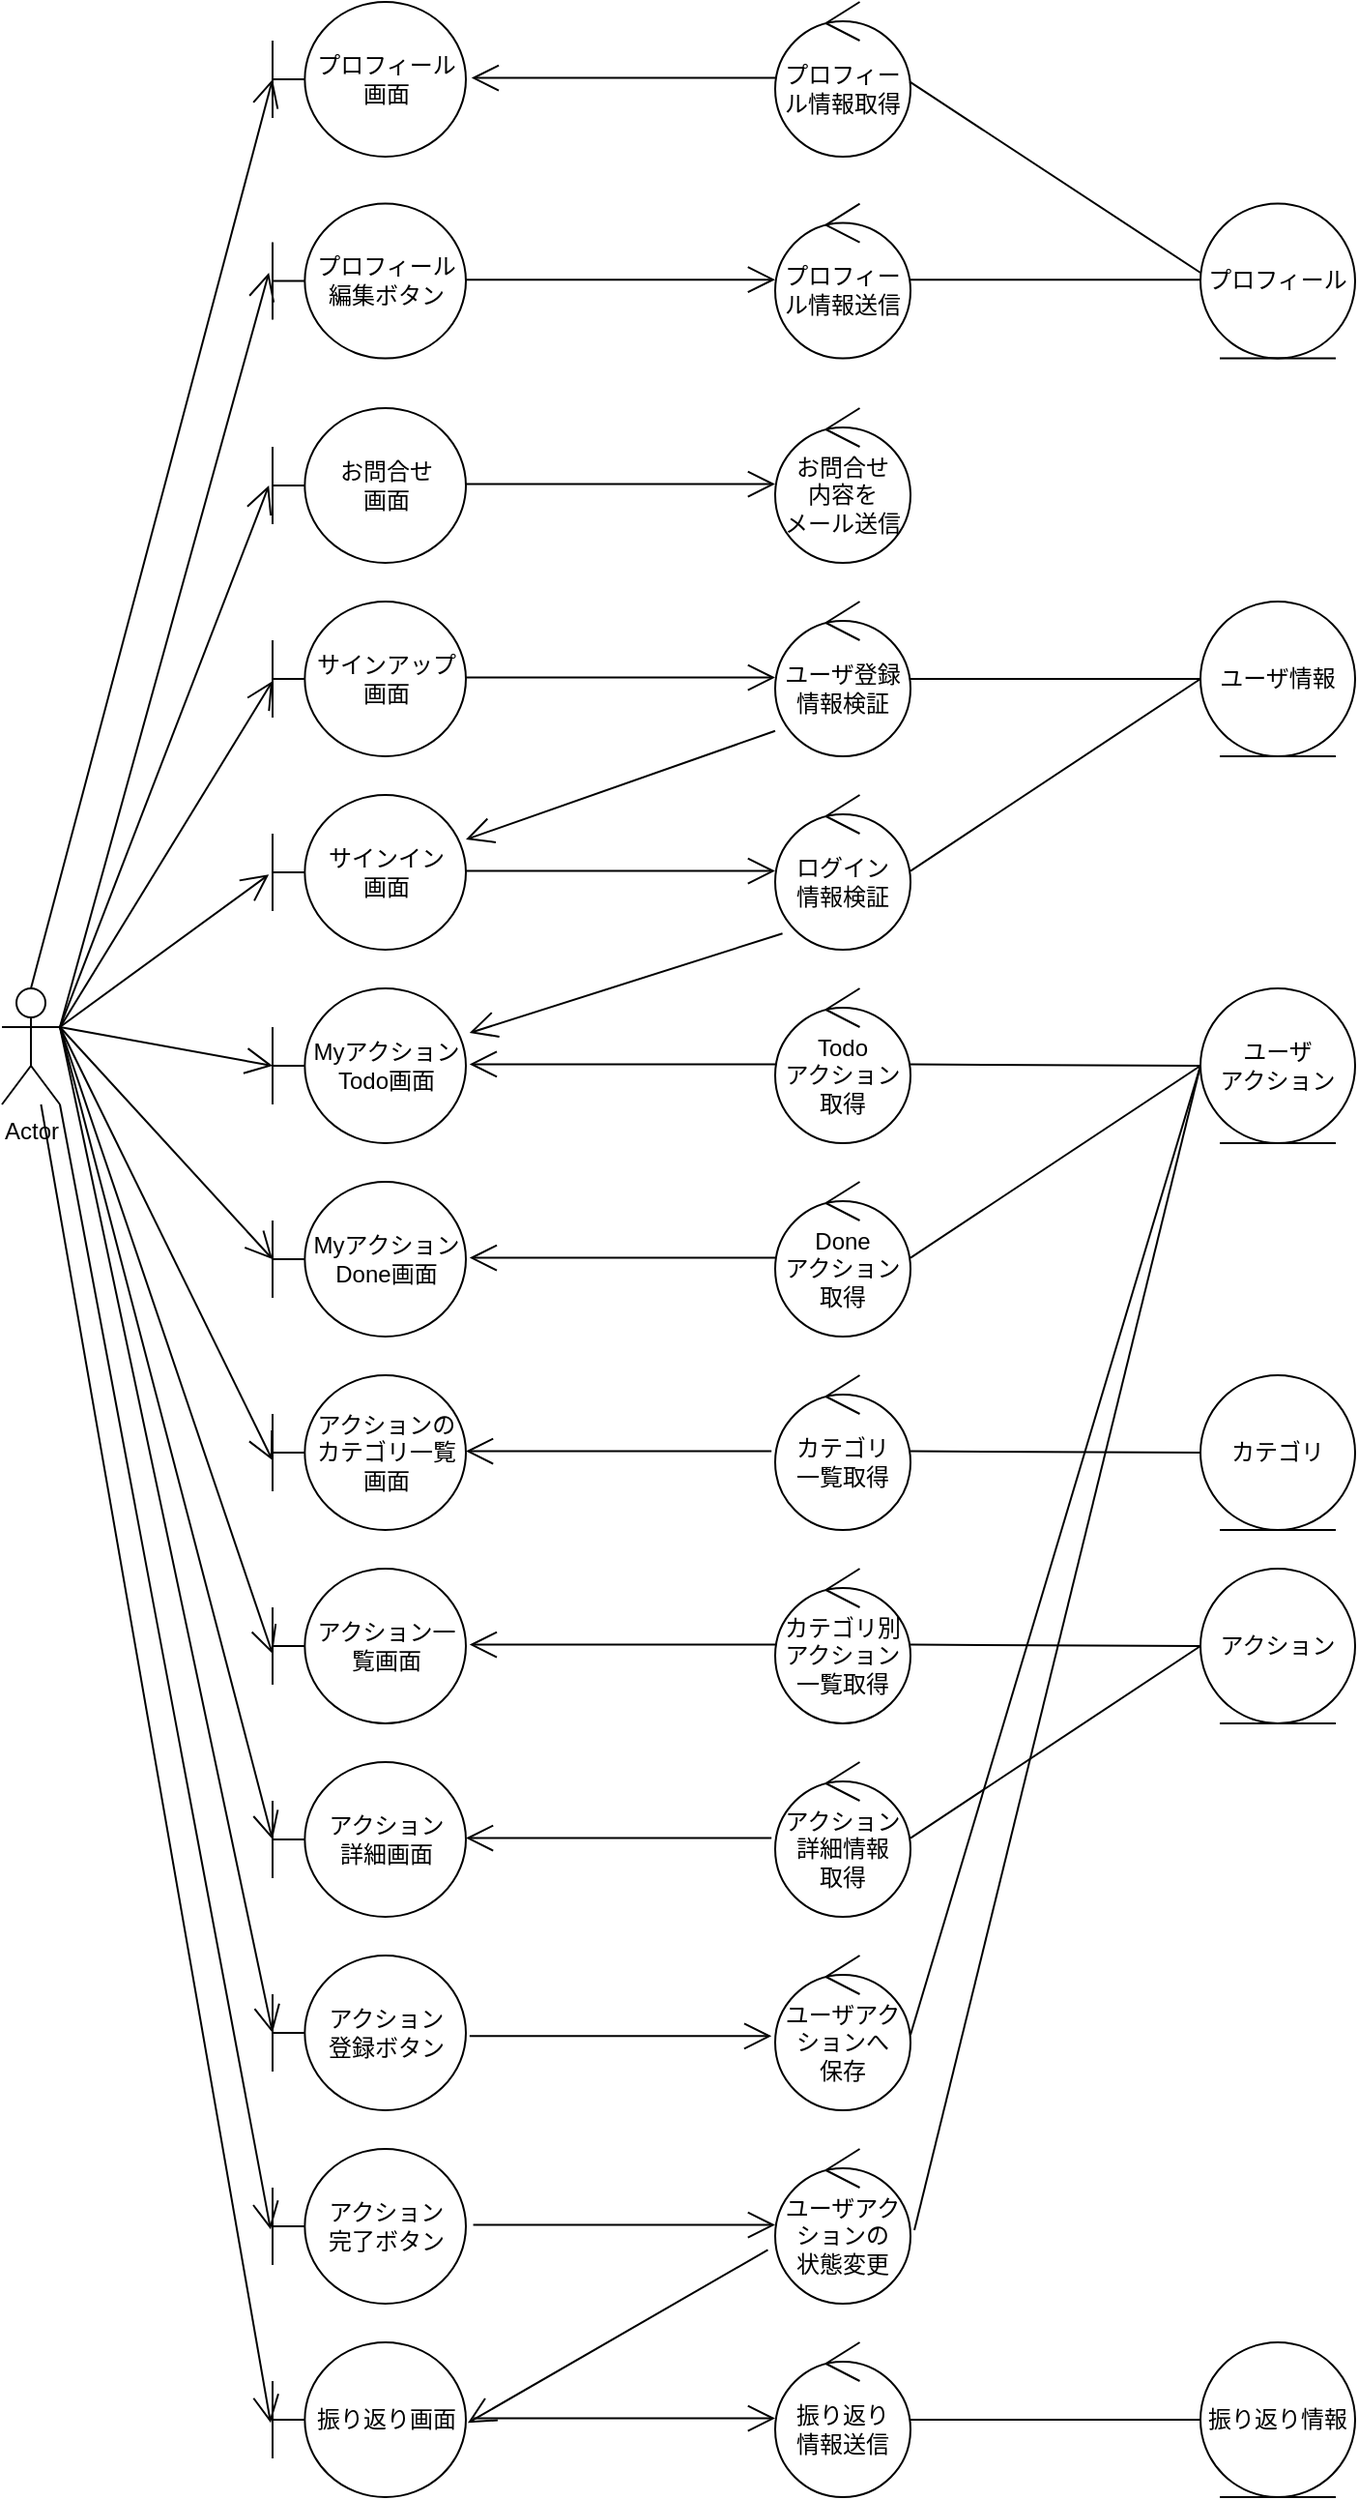 <mxfile version="12.5.5" type="device"><diagram id="KqSLxzMbExZYQfqhFWNA" name="Page-1"><mxGraphModel dx="1703" dy="1946" grid="1" gridSize="10" guides="1" tooltips="1" connect="1" arrows="1" fold="1" page="1" pageScale="1" pageWidth="827" pageHeight="1169" math="0" shadow="0"><root><mxCell id="0"/><mxCell id="1" parent="0"/><mxCell id="BV4HAHzRhdSxQi9oOHqf-1" value="Actor" style="shape=umlActor;verticalLabelPosition=bottom;labelBackgroundColor=#ffffff;verticalAlign=top;html=1;outlineConnect=0;" vertex="1" parent="1"><mxGeometry x="100" y="380" width="30" height="60" as="geometry"/></mxCell><mxCell id="BV4HAHzRhdSxQi9oOHqf-2" value="サインイン&lt;br&gt;画面" style="shape=umlBoundary;whiteSpace=wrap;html=1;" vertex="1" parent="1"><mxGeometry x="240" y="280" width="100" height="80" as="geometry"/></mxCell><mxCell id="BV4HAHzRhdSxQi9oOHqf-3" value="ユーザ情報" style="ellipse;shape=umlEntity;whiteSpace=wrap;html=1;" vertex="1" parent="1"><mxGeometry x="720" y="180" width="80" height="80" as="geometry"/></mxCell><mxCell id="BV4HAHzRhdSxQi9oOHqf-4" value="ログイン&lt;br&gt;情報検証" style="ellipse;shape=umlControl;whiteSpace=wrap;html=1;" vertex="1" parent="1"><mxGeometry x="500" y="280" width="70" height="80" as="geometry"/></mxCell><mxCell id="BV4HAHzRhdSxQi9oOHqf-5" value="アクションの&lt;br&gt;カテゴリ一覧&lt;br&gt;画面" style="shape=umlBoundary;whiteSpace=wrap;html=1;" vertex="1" parent="1"><mxGeometry x="240" y="580" width="100" height="80" as="geometry"/></mxCell><mxCell id="BV4HAHzRhdSxQi9oOHqf-6" value="サインアップ&lt;br&gt;画面" style="shape=umlBoundary;whiteSpace=wrap;html=1;" vertex="1" parent="1"><mxGeometry x="240" y="180" width="100" height="80" as="geometry"/></mxCell><mxCell id="BV4HAHzRhdSxQi9oOHqf-7" value="Myアクション&lt;br&gt;Done画面" style="shape=umlBoundary;whiteSpace=wrap;html=1;" vertex="1" parent="1"><mxGeometry x="240" y="480" width="100" height="80" as="geometry"/></mxCell><mxCell id="BV4HAHzRhdSxQi9oOHqf-9" value="プロフィール" style="ellipse;shape=umlEntity;whiteSpace=wrap;html=1;" vertex="1" parent="1"><mxGeometry x="720" y="-25.72" width="80" height="80" as="geometry"/></mxCell><mxCell id="BV4HAHzRhdSxQi9oOHqf-10" value="カテゴリ" style="ellipse;shape=umlEntity;whiteSpace=wrap;html=1;" vertex="1" parent="1"><mxGeometry x="720" y="580" width="80" height="80" as="geometry"/></mxCell><mxCell id="BV4HAHzRhdSxQi9oOHqf-11" value="ユーザ&lt;br&gt;アクション" style="ellipse;shape=umlEntity;whiteSpace=wrap;html=1;" vertex="1" parent="1"><mxGeometry x="720" y="380" width="80" height="80" as="geometry"/></mxCell><mxCell id="BV4HAHzRhdSxQi9oOHqf-12" value="振り返り情報" style="ellipse;shape=umlEntity;whiteSpace=wrap;html=1;" vertex="1" parent="1"><mxGeometry x="720" y="1080" width="80" height="80" as="geometry"/></mxCell><mxCell id="BV4HAHzRhdSxQi9oOHqf-13" value="プロフィール&lt;br&gt;編集ボタン" style="shape=umlBoundary;whiteSpace=wrap;html=1;" vertex="1" parent="1"><mxGeometry x="240" y="-25.72" width="100" height="80" as="geometry"/></mxCell><mxCell id="BV4HAHzRhdSxQi9oOHqf-14" value="アクション一覧画面" style="shape=umlBoundary;whiteSpace=wrap;html=1;" vertex="1" parent="1"><mxGeometry x="240" y="680" width="100" height="80" as="geometry"/></mxCell><mxCell id="BV4HAHzRhdSxQi9oOHqf-15" value="アクション&lt;br&gt;詳細画面" style="shape=umlBoundary;whiteSpace=wrap;html=1;" vertex="1" parent="1"><mxGeometry x="240" y="780" width="100" height="80" as="geometry"/></mxCell><mxCell id="BV4HAHzRhdSxQi9oOHqf-16" value="振り返り画面" style="shape=umlBoundary;whiteSpace=wrap;html=1;" vertex="1" parent="1"><mxGeometry x="240" y="1080" width="100" height="80" as="geometry"/></mxCell><mxCell id="BV4HAHzRhdSxQi9oOHqf-18" value="お問合せ&lt;br&gt;画面" style="shape=umlBoundary;whiteSpace=wrap;html=1;" vertex="1" parent="1"><mxGeometry x="240" y="80" width="100" height="80" as="geometry"/></mxCell><mxCell id="BV4HAHzRhdSxQi9oOHqf-19" value="ユーザ登録&lt;br&gt;情報検証" style="ellipse;shape=umlControl;whiteSpace=wrap;html=1;" vertex="1" parent="1"><mxGeometry x="500" y="180" width="70" height="80" as="geometry"/></mxCell><mxCell id="BV4HAHzRhdSxQi9oOHqf-20" value="" style="endArrow=open;endFill=1;endSize=12;html=1;" edge="1" parent="1"><mxGeometry width="160" relative="1" as="geometry"><mxPoint x="340" y="219.29" as="sourcePoint"/><mxPoint x="500" y="219.29" as="targetPoint"/></mxGeometry></mxCell><mxCell id="BV4HAHzRhdSxQi9oOHqf-22" value="" style="endArrow=open;endFill=1;endSize=12;html=1;exitX=1;exitY=0.333;exitDx=0;exitDy=0;exitPerimeter=0;entryX=-0.019;entryY=0.514;entryDx=0;entryDy=0;entryPerimeter=0;" edge="1" parent="1" source="BV4HAHzRhdSxQi9oOHqf-1" target="BV4HAHzRhdSxQi9oOHqf-2"><mxGeometry width="160" relative="1" as="geometry"><mxPoint x="140.0" y="410" as="sourcePoint"/><mxPoint x="220" y="350" as="targetPoint"/></mxGeometry></mxCell><mxCell id="BV4HAHzRhdSxQi9oOHqf-26" value="" style="endArrow=open;endFill=1;endSize=12;html=1;" edge="1" parent="1"><mxGeometry width="160" relative="1" as="geometry"><mxPoint x="340.0" y="319.29" as="sourcePoint"/><mxPoint x="500.0" y="319.29" as="targetPoint"/></mxGeometry></mxCell><mxCell id="BV4HAHzRhdSxQi9oOHqf-27" value="" style="endArrow=open;endFill=1;endSize=12;html=1;entryX=0;entryY=0.514;entryDx=0;entryDy=0;entryPerimeter=0;" edge="1" parent="1" target="BV4HAHzRhdSxQi9oOHqf-6"><mxGeometry width="160" relative="1" as="geometry"><mxPoint x="130.0" y="400.29" as="sourcePoint"/><mxPoint x="290" y="400" as="targetPoint"/><Array as="points"/></mxGeometry></mxCell><mxCell id="BV4HAHzRhdSxQi9oOHqf-33" value="" style="endArrow=open;endFill=1;endSize=12;html=1;entryX=-0.019;entryY=0.514;entryDx=0;entryDy=0;entryPerimeter=0;" edge="1" parent="1"><mxGeometry width="160" relative="1" as="geometry"><mxPoint x="130" y="400" as="sourcePoint"/><mxPoint x="238.1" y="120.0" as="targetPoint"/></mxGeometry></mxCell><mxCell id="BV4HAHzRhdSxQi9oOHqf-34" value="" style="endArrow=open;endFill=1;endSize=12;html=1;entryX=0;entryY=0.514;entryDx=0;entryDy=0;entryPerimeter=0;" edge="1" parent="1"><mxGeometry width="160" relative="1" as="geometry"><mxPoint x="130" y="400" as="sourcePoint"/><mxPoint x="240" y="420" as="targetPoint"/><Array as="points"/></mxGeometry></mxCell><mxCell id="BV4HAHzRhdSxQi9oOHqf-35" value="" style="endArrow=open;endFill=1;endSize=12;html=1;entryX=0;entryY=0.514;entryDx=0;entryDy=0;entryPerimeter=0;" edge="1" parent="1"><mxGeometry width="160" relative="1" as="geometry"><mxPoint x="130" y="400" as="sourcePoint"/><mxPoint x="240" y="520.0" as="targetPoint"/><Array as="points"/></mxGeometry></mxCell><mxCell id="BV4HAHzRhdSxQi9oOHqf-36" value="" style="endArrow=open;endFill=1;endSize=12;html=1;entryX=0;entryY=0.514;entryDx=0;entryDy=0;entryPerimeter=0;" edge="1" parent="1"><mxGeometry width="160" relative="1" as="geometry"><mxPoint x="130" y="400" as="sourcePoint"/><mxPoint x="240" y="624" as="targetPoint"/><Array as="points"/></mxGeometry></mxCell><mxCell id="BV4HAHzRhdSxQi9oOHqf-41" value="" style="endArrow=none;html=1;entryX=0;entryY=0.5;entryDx=0;entryDy=0;" edge="1" parent="1" target="BV4HAHzRhdSxQi9oOHqf-3"><mxGeometry width="50" height="50" relative="1" as="geometry"><mxPoint x="570" y="220" as="sourcePoint"/><mxPoint x="620" y="170" as="targetPoint"/></mxGeometry></mxCell><mxCell id="BV4HAHzRhdSxQi9oOHqf-42" value="" style="endArrow=none;html=1;entryX=0;entryY=0.5;entryDx=0;entryDy=0;" edge="1" parent="1" target="BV4HAHzRhdSxQi9oOHqf-3"><mxGeometry width="50" height="50" relative="1" as="geometry"><mxPoint x="570.0" y="319.29" as="sourcePoint"/><mxPoint x="720" y="319.29" as="targetPoint"/></mxGeometry></mxCell><mxCell id="BV4HAHzRhdSxQi9oOHqf-43" value="Todo&lt;br&gt;アクション&lt;br&gt;取得" style="ellipse;shape=umlControl;whiteSpace=wrap;html=1;" vertex="1" parent="1"><mxGeometry x="500" y="380" width="70" height="80" as="geometry"/></mxCell><mxCell id="BV4HAHzRhdSxQi9oOHqf-44" value="" style="endArrow=open;endFill=1;endSize=12;html=1;exitX=0;exitY=0.836;exitDx=0;exitDy=0;exitPerimeter=0;entryX=1;entryY=0.288;entryDx=0;entryDy=0;entryPerimeter=0;" edge="1" parent="1" source="BV4HAHzRhdSxQi9oOHqf-19" target="BV4HAHzRhdSxQi9oOHqf-2"><mxGeometry width="160" relative="1" as="geometry"><mxPoint x="360.0" y="280.0" as="sourcePoint"/><mxPoint x="520.0" y="280.0" as="targetPoint"/></mxGeometry></mxCell><mxCell id="BV4HAHzRhdSxQi9oOHqf-45" value="Myアクション&lt;br&gt;Todo画面" style="shape=umlBoundary;whiteSpace=wrap;html=1;" vertex="1" parent="1"><mxGeometry x="240" y="380" width="100" height="80" as="geometry"/></mxCell><mxCell id="BV4HAHzRhdSxQi9oOHqf-46" value="" style="endArrow=open;endFill=1;endSize=12;html=1;exitX=0.054;exitY=0.895;exitDx=0;exitDy=0;exitPerimeter=0;entryX=1.019;entryY=0.288;entryDx=0;entryDy=0;entryPerimeter=0;" edge="1" parent="1" source="BV4HAHzRhdSxQi9oOHqf-4"><mxGeometry width="160" relative="1" as="geometry"><mxPoint x="510.0" y="383.84" as="sourcePoint"/><mxPoint x="341.9" y="403.04" as="targetPoint"/></mxGeometry></mxCell><mxCell id="BV4HAHzRhdSxQi9oOHqf-47" value="" style="endArrow=open;endFill=1;endSize=12;html=1;exitX=0;exitY=0.49;exitDx=0;exitDy=0;exitPerimeter=0;entryX=1.019;entryY=0.49;entryDx=0;entryDy=0;entryPerimeter=0;" edge="1" parent="1" source="BV4HAHzRhdSxQi9oOHqf-43"><mxGeometry width="160" relative="1" as="geometry"><mxPoint x="513.78" y="370" as="sourcePoint"/><mxPoint x="341.9" y="419.2" as="targetPoint"/></mxGeometry></mxCell><mxCell id="BV4HAHzRhdSxQi9oOHqf-49" value="" style="endArrow=none;html=1;entryX=0;entryY=0.5;entryDx=0;entryDy=0;" edge="1" parent="1" target="BV4HAHzRhdSxQi9oOHqf-11"><mxGeometry width="50" height="50" relative="1" as="geometry"><mxPoint x="570.0" y="419.29" as="sourcePoint"/><mxPoint x="720" y="320" as="targetPoint"/></mxGeometry></mxCell><mxCell id="BV4HAHzRhdSxQi9oOHqf-50" value="Done&lt;br&gt;アクション&lt;br&gt;取得" style="ellipse;shape=umlControl;whiteSpace=wrap;html=1;" vertex="1" parent="1"><mxGeometry x="500" y="480" width="70" height="80" as="geometry"/></mxCell><mxCell id="BV4HAHzRhdSxQi9oOHqf-53" value="" style="endArrow=open;endFill=1;endSize=12;html=1;exitX=0;exitY=0.49;exitDx=0;exitDy=0;exitPerimeter=0;entryX=1.019;entryY=0.49;entryDx=0;entryDy=0;entryPerimeter=0;" edge="1" parent="1"><mxGeometry width="160" relative="1" as="geometry"><mxPoint x="500.0" y="519.29" as="sourcePoint"/><mxPoint x="341.9" y="519.29" as="targetPoint"/></mxGeometry></mxCell><mxCell id="BV4HAHzRhdSxQi9oOHqf-54" value="" style="endArrow=none;html=1;" edge="1" parent="1"><mxGeometry width="50" height="50" relative="1" as="geometry"><mxPoint x="570.0" y="519.29" as="sourcePoint"/><mxPoint x="720" y="420" as="targetPoint"/></mxGeometry></mxCell><mxCell id="BV4HAHzRhdSxQi9oOHqf-55" value="アクション" style="ellipse;shape=umlEntity;whiteSpace=wrap;html=1;" vertex="1" parent="1"><mxGeometry x="720" y="680" width="80" height="80" as="geometry"/></mxCell><mxCell id="BV4HAHzRhdSxQi9oOHqf-56" value="カテゴリ&lt;br&gt;一覧取得" style="ellipse;shape=umlControl;whiteSpace=wrap;html=1;" vertex="1" parent="1"><mxGeometry x="500" y="580" width="70" height="80" as="geometry"/></mxCell><mxCell id="BV4HAHzRhdSxQi9oOHqf-57" value="" style="endArrow=open;endFill=1;endSize=12;html=1;exitX=0;exitY=0.49;exitDx=0;exitDy=0;exitPerimeter=0;entryX=1.019;entryY=0.49;entryDx=0;entryDy=0;entryPerimeter=0;" edge="1" parent="1"><mxGeometry width="160" relative="1" as="geometry"><mxPoint x="498.1" y="619.29" as="sourcePoint"/><mxPoint x="340.0" y="619.29" as="targetPoint"/></mxGeometry></mxCell><mxCell id="BV4HAHzRhdSxQi9oOHqf-58" value="" style="endArrow=none;html=1;entryX=0;entryY=0.5;entryDx=0;entryDy=0;" edge="1" parent="1" target="BV4HAHzRhdSxQi9oOHqf-10"><mxGeometry width="50" height="50" relative="1" as="geometry"><mxPoint x="570.0" y="619.29" as="sourcePoint"/><mxPoint x="720" y="520" as="targetPoint"/></mxGeometry></mxCell><mxCell id="BV4HAHzRhdSxQi9oOHqf-60" value="" style="endArrow=open;endFill=1;endSize=12;html=1;entryX=0;entryY=0.514;entryDx=0;entryDy=0;entryPerimeter=0;exitX=1;exitY=0.333;exitDx=0;exitDy=0;exitPerimeter=0;" edge="1" parent="1" source="BV4HAHzRhdSxQi9oOHqf-1"><mxGeometry width="160" relative="1" as="geometry"><mxPoint x="130" y="500" as="sourcePoint"/><mxPoint x="240" y="724" as="targetPoint"/><Array as="points"/></mxGeometry></mxCell><mxCell id="BV4HAHzRhdSxQi9oOHqf-61" value="" style="endArrow=open;endFill=1;endSize=12;html=1;entryX=0;entryY=0.514;entryDx=0;entryDy=0;entryPerimeter=0;exitX=1;exitY=0.333;exitDx=0;exitDy=0;exitPerimeter=0;" edge="1" parent="1" source="BV4HAHzRhdSxQi9oOHqf-1"><mxGeometry width="160" relative="1" as="geometry"><mxPoint x="130" y="496" as="sourcePoint"/><mxPoint x="240" y="820" as="targetPoint"/><Array as="points"/></mxGeometry></mxCell><mxCell id="BV4HAHzRhdSxQi9oOHqf-62" value="" style="endArrow=open;endFill=1;endSize=12;html=1;exitX=0;exitY=0.49;exitDx=0;exitDy=0;exitPerimeter=0;entryX=1.019;entryY=0.49;entryDx=0;entryDy=0;entryPerimeter=0;" edge="1" parent="1"><mxGeometry width="160" relative="1" as="geometry"><mxPoint x="500.0" y="719.29" as="sourcePoint"/><mxPoint x="341.9" y="719.29" as="targetPoint"/></mxGeometry></mxCell><mxCell id="BV4HAHzRhdSxQi9oOHqf-63" value="カテゴリ別&lt;br&gt;アクション&lt;br&gt;一覧取得" style="ellipse;shape=umlControl;whiteSpace=wrap;html=1;" vertex="1" parent="1"><mxGeometry x="500" y="680" width="70" height="80" as="geometry"/></mxCell><mxCell id="BV4HAHzRhdSxQi9oOHqf-64" value="" style="endArrow=none;html=1;entryX=0;entryY=0.5;entryDx=0;entryDy=0;" edge="1" parent="1"><mxGeometry width="50" height="50" relative="1" as="geometry"><mxPoint x="570.0" y="719.29" as="sourcePoint"/><mxPoint x="720" y="720" as="targetPoint"/></mxGeometry></mxCell><mxCell id="BV4HAHzRhdSxQi9oOHqf-65" value="アクション&lt;br&gt;登録ボタン" style="shape=umlBoundary;whiteSpace=wrap;html=1;" vertex="1" parent="1"><mxGeometry x="240" y="880" width="100" height="80" as="geometry"/></mxCell><mxCell id="BV4HAHzRhdSxQi9oOHqf-67" value="" style="endArrow=open;endFill=1;endSize=12;html=1;entryX=0;entryY=0.514;entryDx=0;entryDy=0;entryPerimeter=0;exitX=1;exitY=0.333;exitDx=0;exitDy=0;exitPerimeter=0;" edge="1" parent="1" source="BV4HAHzRhdSxQi9oOHqf-1"><mxGeometry width="160" relative="1" as="geometry"><mxPoint x="130" y="500" as="sourcePoint"/><mxPoint x="240" y="920.0" as="targetPoint"/><Array as="points"/></mxGeometry></mxCell><mxCell id="BV4HAHzRhdSxQi9oOHqf-68" value="アクション詳細情報&lt;br&gt;取得" style="ellipse;shape=umlControl;whiteSpace=wrap;html=1;" vertex="1" parent="1"><mxGeometry x="500" y="780" width="70" height="80" as="geometry"/></mxCell><mxCell id="BV4HAHzRhdSxQi9oOHqf-69" value="ユーザアクションへ&lt;br&gt;保存" style="ellipse;shape=umlControl;whiteSpace=wrap;html=1;" vertex="1" parent="1"><mxGeometry x="500" y="880" width="70" height="80" as="geometry"/></mxCell><mxCell id="BV4HAHzRhdSxQi9oOHqf-70" value="ユーザアクションの&lt;br&gt;状態変更" style="ellipse;shape=umlControl;whiteSpace=wrap;html=1;" vertex="1" parent="1"><mxGeometry x="500" y="980" width="70" height="80" as="geometry"/></mxCell><mxCell id="BV4HAHzRhdSxQi9oOHqf-71" value="振り返り&lt;br&gt;情報送信" style="ellipse;shape=umlControl;whiteSpace=wrap;html=1;" vertex="1" parent="1"><mxGeometry x="500" y="1080" width="70" height="80" as="geometry"/></mxCell><mxCell id="BV4HAHzRhdSxQi9oOHqf-72" value="アクション&lt;br&gt;完了ボタン" style="shape=umlBoundary;whiteSpace=wrap;html=1;" vertex="1" parent="1"><mxGeometry x="240" y="980" width="100" height="80" as="geometry"/></mxCell><mxCell id="BV4HAHzRhdSxQi9oOHqf-73" value="" style="endArrow=open;endFill=1;endSize=12;html=1;exitX=0;exitY=0.49;exitDx=0;exitDy=0;exitPerimeter=0;entryX=1.019;entryY=0.49;entryDx=0;entryDy=0;entryPerimeter=0;" edge="1" parent="1"><mxGeometry width="160" relative="1" as="geometry"><mxPoint x="498.1" y="819.29" as="sourcePoint"/><mxPoint x="340.0" y="819.29" as="targetPoint"/></mxGeometry></mxCell><mxCell id="BV4HAHzRhdSxQi9oOHqf-74" value="" style="endArrow=none;html=1;entryX=0;entryY=0.5;entryDx=0;entryDy=0;" edge="1" parent="1" target="BV4HAHzRhdSxQi9oOHqf-55"><mxGeometry width="50" height="50" relative="1" as="geometry"><mxPoint x="570.0" y="819.29" as="sourcePoint"/><mxPoint x="720" y="820" as="targetPoint"/></mxGeometry></mxCell><mxCell id="BV4HAHzRhdSxQi9oOHqf-76" value="" style="endArrow=open;endFill=1;endSize=12;html=1;exitX=1.019;exitY=0.521;exitDx=0;exitDy=0;exitPerimeter=0;entryX=-0.027;entryY=0.521;entryDx=0;entryDy=0;entryPerimeter=0;" edge="1" parent="1" source="BV4HAHzRhdSxQi9oOHqf-65" target="BV4HAHzRhdSxQi9oOHqf-69"><mxGeometry width="160" relative="1" as="geometry"><mxPoint x="492.39" y="960" as="sourcePoint"/><mxPoint x="334.29" y="960" as="targetPoint"/></mxGeometry></mxCell><mxCell id="BV4HAHzRhdSxQi9oOHqf-77" value="" style="endArrow=none;html=1;entryX=0;entryY=0.5;entryDx=0;entryDy=0;" edge="1" parent="1" target="BV4HAHzRhdSxQi9oOHqf-11"><mxGeometry width="50" height="50" relative="1" as="geometry"><mxPoint x="570" y="921" as="sourcePoint"/><mxPoint x="715" y="420" as="targetPoint"/></mxGeometry></mxCell><mxCell id="BV4HAHzRhdSxQi9oOHqf-78" value="" style="endArrow=open;endFill=1;endSize=12;html=1;exitX=1.019;exitY=0.521;exitDx=0;exitDy=0;exitPerimeter=0;entryX=-0.027;entryY=0.521;entryDx=0;entryDy=0;entryPerimeter=0;" edge="1" parent="1"><mxGeometry width="160" relative="1" as="geometry"><mxPoint x="343.79" y="1019.29" as="sourcePoint"/><mxPoint x="500.0" y="1019.29" as="targetPoint"/></mxGeometry></mxCell><mxCell id="BV4HAHzRhdSxQi9oOHqf-79" value="" style="endArrow=none;html=1;entryX=0;entryY=0.5;entryDx=0;entryDy=0;" edge="1" parent="1" target="BV4HAHzRhdSxQi9oOHqf-11"><mxGeometry width="50" height="50" relative="1" as="geometry"><mxPoint x="572" y="1022" as="sourcePoint"/><mxPoint x="730" y="430" as="targetPoint"/></mxGeometry></mxCell><mxCell id="BV4HAHzRhdSxQi9oOHqf-80" value="" style="endArrow=open;endFill=1;endSize=12;html=1;exitX=-0.054;exitY=0.652;exitDx=0;exitDy=0;exitPerimeter=0;entryX=1.01;entryY=0.521;entryDx=0;entryDy=0;entryPerimeter=0;" edge="1" parent="1" source="BV4HAHzRhdSxQi9oOHqf-70" target="BV4HAHzRhdSxQi9oOHqf-16"><mxGeometry width="160" relative="1" as="geometry"><mxPoint x="508.1" y="1040" as="sourcePoint"/><mxPoint x="350.0" y="1040" as="targetPoint"/></mxGeometry></mxCell><mxCell id="BV4HAHzRhdSxQi9oOHqf-81" value="" style="endArrow=none;html=1;entryX=0;entryY=0.5;entryDx=0;entryDy=0;" edge="1" parent="1" target="BV4HAHzRhdSxQi9oOHqf-12"><mxGeometry width="50" height="50" relative="1" as="geometry"><mxPoint x="570" y="1120" as="sourcePoint"/><mxPoint x="700" y="1150" as="targetPoint"/></mxGeometry></mxCell><mxCell id="BV4HAHzRhdSxQi9oOHqf-84" value="" style="endArrow=open;endFill=1;endSize=12;html=1;exitX=1.019;exitY=0.521;exitDx=0;exitDy=0;exitPerimeter=0;entryX=-0.027;entryY=0.521;entryDx=0;entryDy=0;entryPerimeter=0;" edge="1" parent="1"><mxGeometry width="160" relative="1" as="geometry"><mxPoint x="343.79" y="1119.29" as="sourcePoint"/><mxPoint x="500.0" y="1119.29" as="targetPoint"/></mxGeometry></mxCell><mxCell id="BV4HAHzRhdSxQi9oOHqf-85" value="" style="endArrow=open;endFill=1;endSize=12;html=1;entryX=-0.019;entryY=0.514;entryDx=0;entryDy=0;entryPerimeter=0;" edge="1" parent="1"><mxGeometry width="160" relative="1" as="geometry"><mxPoint x="130" y="400" as="sourcePoint"/><mxPoint x="238.1" y="10.0" as="targetPoint"/></mxGeometry></mxCell><mxCell id="BV4HAHzRhdSxQi9oOHqf-86" value="プロフィール情報送信" style="ellipse;shape=umlControl;whiteSpace=wrap;html=1;" vertex="1" parent="1"><mxGeometry x="500" y="-25.72" width="70" height="80" as="geometry"/></mxCell><mxCell id="BV4HAHzRhdSxQi9oOHqf-87" value="" style="endArrow=open;endFill=1;endSize=12;html=1;" edge="1" parent="1"><mxGeometry width="160" relative="1" as="geometry"><mxPoint x="340.0" y="13.57" as="sourcePoint"/><mxPoint x="500.0" y="13.57" as="targetPoint"/></mxGeometry></mxCell><mxCell id="BV4HAHzRhdSxQi9oOHqf-88" value="" style="endArrow=none;html=1;entryX=0;entryY=0.5;entryDx=0;entryDy=0;" edge="1" parent="1"><mxGeometry width="50" height="50" relative="1" as="geometry"><mxPoint x="570.0" y="13.57" as="sourcePoint"/><mxPoint x="720" y="13.57" as="targetPoint"/></mxGeometry></mxCell><mxCell id="BV4HAHzRhdSxQi9oOHqf-89" value="プロフィール&lt;br&gt;画面" style="shape=umlBoundary;whiteSpace=wrap;html=1;" vertex="1" parent="1"><mxGeometry x="240" y="-130.0" width="100" height="80" as="geometry"/></mxCell><mxCell id="BV4HAHzRhdSxQi9oOHqf-90" value="プロフィール情報取得" style="ellipse;shape=umlControl;whiteSpace=wrap;html=1;" vertex="1" parent="1"><mxGeometry x="500" y="-130" width="70" height="80" as="geometry"/></mxCell><mxCell id="BV4HAHzRhdSxQi9oOHqf-92" value="" style="endArrow=open;endFill=1;endSize=12;html=1;entryX=1.029;entryY=0.491;entryDx=0;entryDy=0;entryPerimeter=0;" edge="1" parent="1" target="BV4HAHzRhdSxQi9oOHqf-89"><mxGeometry width="160" relative="1" as="geometry"><mxPoint x="500.0" y="-90.71" as="sourcePoint"/><mxPoint x="660.0" y="-90.71" as="targetPoint"/></mxGeometry></mxCell><mxCell id="BV4HAHzRhdSxQi9oOHqf-93" value="" style="endArrow=none;html=1;exitX=0.993;exitY=0.515;exitDx=0;exitDy=0;exitPerimeter=0;" edge="1" parent="1" source="BV4HAHzRhdSxQi9oOHqf-90"><mxGeometry width="50" height="50" relative="1" as="geometry"><mxPoint x="570.0" y="-0.71" as="sourcePoint"/><mxPoint x="720" y="10" as="targetPoint"/></mxGeometry></mxCell><mxCell id="BV4HAHzRhdSxQi9oOHqf-94" value="" style="endArrow=open;endFill=1;endSize=12;html=1;entryX=-0.01;entryY=0.521;entryDx=0;entryDy=0;entryPerimeter=0;exitX=1;exitY=0.333;exitDx=0;exitDy=0;exitPerimeter=0;" edge="1" parent="1" target="BV4HAHzRhdSxQi9oOHqf-72"><mxGeometry width="160" relative="1" as="geometry"><mxPoint x="130" y="440" as="sourcePoint"/><mxPoint x="240" y="960" as="targetPoint"/><Array as="points"/></mxGeometry></mxCell><mxCell id="BV4HAHzRhdSxQi9oOHqf-95" value="" style="endArrow=open;endFill=1;endSize=12;html=1;entryX=-0.01;entryY=0.521;entryDx=0;entryDy=0;entryPerimeter=0;" edge="1" parent="1" source="BV4HAHzRhdSxQi9oOHqf-1"><mxGeometry width="160" relative="1" as="geometry"><mxPoint x="130" y="540" as="sourcePoint"/><mxPoint x="239" y="1121.68" as="targetPoint"/><Array as="points"/></mxGeometry></mxCell><mxCell id="BV4HAHzRhdSxQi9oOHqf-96" value="" style="endArrow=open;endFill=1;endSize=12;html=1;entryX=-0.019;entryY=0.514;entryDx=0;entryDy=0;entryPerimeter=0;exitX=0.5;exitY=0;exitDx=0;exitDy=0;exitPerimeter=0;" edge="1" parent="1" source="BV4HAHzRhdSxQi9oOHqf-1"><mxGeometry width="160" relative="1" as="geometry"><mxPoint x="131.9" y="300" as="sourcePoint"/><mxPoint x="240.0" y="-90.0" as="targetPoint"/></mxGeometry></mxCell><mxCell id="BV4HAHzRhdSxQi9oOHqf-97" value="お問合せ&lt;br&gt;内容を&lt;br&gt;メール送信" style="ellipse;shape=umlControl;whiteSpace=wrap;html=1;" vertex="1" parent="1"><mxGeometry x="500" y="80" width="70" height="80" as="geometry"/></mxCell><mxCell id="BV4HAHzRhdSxQi9oOHqf-98" value="" style="endArrow=open;endFill=1;endSize=12;html=1;" edge="1" parent="1"><mxGeometry width="160" relative="1" as="geometry"><mxPoint x="340.0" y="119.29" as="sourcePoint"/><mxPoint x="500.0" y="119.29" as="targetPoint"/></mxGeometry></mxCell></root></mxGraphModel></diagram></mxfile>